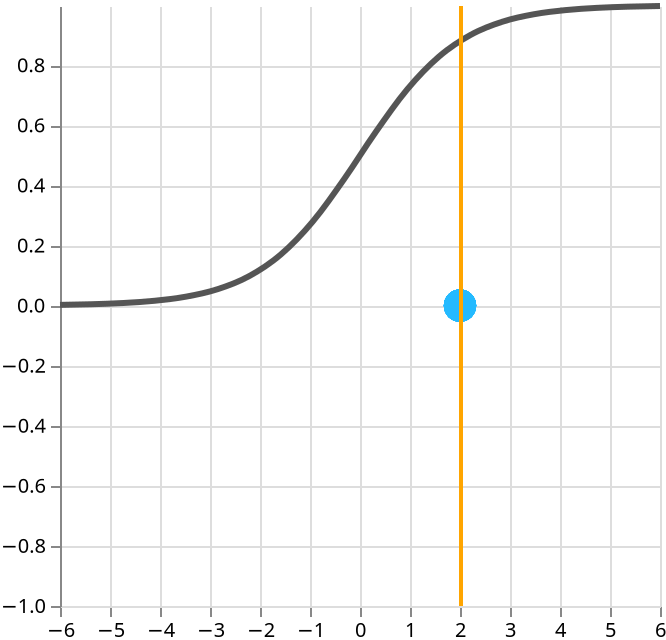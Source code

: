 {"$schema":"https://vega.github.io/schema/vega/v4.json","width":300,"height":300,"data":{"name":"source","values":[{"x":-6,"y":0.0024726231566347743},{"x":-5.368421052631579,"y":0.004639857115476698},{"x":-4.7368421052631575,"y":0.00869010558156858},{"x":-4.105263157894737,"y":0.01621831006195678},{"x":-3.473684210526316,"y":0.03007034113721186},{"x":-2.8421052631578947,"y":0.05509084383060618},{"x":-2.210526315789474,"y":0.09880919699721004},{"x":-1.5789473684210522,"y":0.17094461198713212},{"x":-0.9473684210526319,"y":0.27941436158546734},{"x":-0.3157894736842106,"y":0.4217022267039683},{"x":0.3157894736842106,"y":0.5782977732960317},{"x":0.9473684210526319,"y":0.7205856384145326},{"x":1.5789473684210522,"y":0.8290553880128679},{"x":2.2105263157894743,"y":0.90119080300279},{"x":2.8421052631578956,"y":0.9449091561693939},{"x":3.473684210526315,"y":0.9699296588627883},{"x":4.105263157894736,"y":0.9837816899380433},{"x":4.7368421052631575,"y":0.9913098944184313},{"x":5.368421052631579,"y":0.9953601428845232},{"x":6,"y":0.9975273768433653}]},"axes":[{"grid":true,"orient":"bottom","scale":"xscale"},{"grid":true,"orient":"left","scale":"yscale"}],"signals":[{"name":"xpos","value":2,"on":[{"events":"mousemove","update":"invert('xscale', clamp(x(), 0, width))"}]},{"name":"xval","value":0,"on":[{"events":"mousemove","update":"((clamp(x(), 0, width) / width) * 12 - 6)"}]},{"name":"yval","value":0,"on":[{"events":"mousemove","update":"1 / (1 + exp(-1 * ((clamp(x(), 0, width) / width) * 12 - 6)))"}]}],"marks":[{"type":"line","from":{"data":"source"},"encode":{"enter":{"x":{"scale":"xscale","field":"x"},"y":{"scale":"yscale","field":"y"},"interpolate":{"value":"cardinal"},"stroke":{"value":"#555"},"strokeWidth":{"value":3}}}},{"type":"symbol","from":{"data":"source"},"encode":{"update":{"stroke":{"value":"hsl(199, 100%, 57%)"},"fill":{"value":"hsla(199, 100%, 57%, 0.5)"},"strokeWidth":{"value":2},"shape":"circle","size":{"value":200},"fillOpacity":{"value":1},"strokeOpacity":{"value":1},"zindex":{"value":1},"x":{"scale":"xscale","signal":"xpos"},"y":{"scale":"yscale","signal":"yval"}}}},{"type":"rule","interactive":false,"encode":{"update":{"x":{"scale":"xscale","signal":"xpos","offset":0.5},"y":{"value":0},"y2":{"signal":"height"},"stroke":{"value":"orange"},"strokeWidth":{"value":2},"opacity":{"value":1}}}}],"scales":[{"name":"xscale","domain":{"data":"source","field":"x"},"range":"width"},{"name":"yscale","domain":{"data":"source","field":"y"},"range":"height","domainMin":-1}]}
